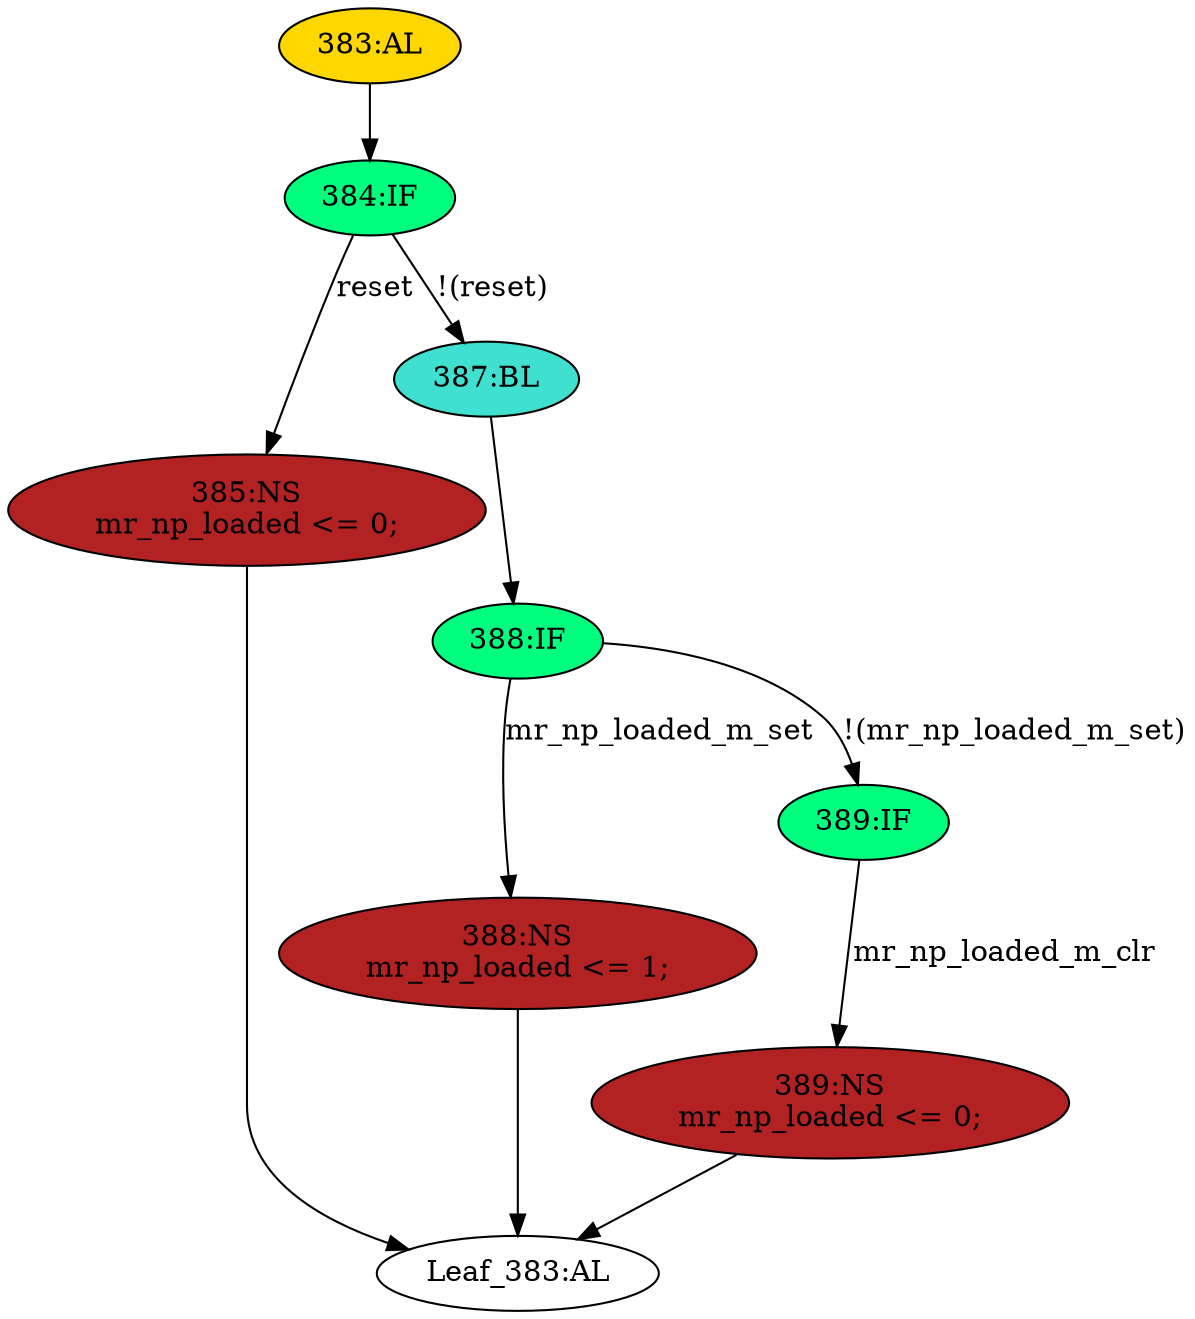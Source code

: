 strict digraph "" {
	node [label="\N"];
	"389:NS"	 [ast="<pyverilog.vparser.ast.NonblockingSubstitution object at 0x7f1980a56290>",
		fillcolor=firebrick,
		label="389:NS
mr_np_loaded <= 0;",
		statements="[<pyverilog.vparser.ast.NonblockingSubstitution object at 0x7f1980a56290>]",
		style=filled,
		typ=NonblockingSubstitution];
	"Leaf_383:AL"	 [def_var="['mr_np_loaded']",
		label="Leaf_383:AL"];
	"389:NS" -> "Leaf_383:AL"	 [cond="[]",
		lineno=None];
	"385:NS"	 [ast="<pyverilog.vparser.ast.NonblockingSubstitution object at 0x7f1980a56690>",
		fillcolor=firebrick,
		label="385:NS
mr_np_loaded <= 0;",
		statements="[<pyverilog.vparser.ast.NonblockingSubstitution object at 0x7f1980a56690>]",
		style=filled,
		typ=NonblockingSubstitution];
	"385:NS" -> "Leaf_383:AL"	 [cond="[]",
		lineno=None];
	"388:IF"	 [ast="<pyverilog.vparser.ast.IfStatement object at 0x7f1980a56c50>",
		fillcolor=springgreen,
		label="388:IF",
		statements="[]",
		style=filled,
		typ=IfStatement];
	"388:NS"	 [ast="<pyverilog.vparser.ast.NonblockingSubstitution object at 0x7f1980a56810>",
		fillcolor=firebrick,
		label="388:NS
mr_np_loaded <= 1;",
		statements="[<pyverilog.vparser.ast.NonblockingSubstitution object at 0x7f1980a56810>]",
		style=filled,
		typ=NonblockingSubstitution];
	"388:IF" -> "388:NS"	 [cond="['mr_np_loaded_m_set']",
		label=mr_np_loaded_m_set,
		lineno=388];
	"389:IF"	 [ast="<pyverilog.vparser.ast.IfStatement object at 0x7f1980a56c90>",
		fillcolor=springgreen,
		label="389:IF",
		statements="[]",
		style=filled,
		typ=IfStatement];
	"388:IF" -> "389:IF"	 [cond="['mr_np_loaded_m_set']",
		label="!(mr_np_loaded_m_set)",
		lineno=388];
	"383:AL"	 [ast="<pyverilog.vparser.ast.Always object at 0x7f1980a56a10>",
		clk_sens=True,
		fillcolor=gold,
		label="383:AL",
		sens="['ck', 'reset']",
		statements="[]",
		style=filled,
		typ=Always,
		use_var="['reset', 'mr_np_loaded_m_set', 'mr_np_loaded_m_clr']"];
	"384:IF"	 [ast="<pyverilog.vparser.ast.IfStatement object at 0x7f1980a56b90>",
		fillcolor=springgreen,
		label="384:IF",
		statements="[]",
		style=filled,
		typ=IfStatement];
	"383:AL" -> "384:IF"	 [cond="[]",
		lineno=None];
	"388:NS" -> "Leaf_383:AL"	 [cond="[]",
		lineno=None];
	"387:BL"	 [ast="<pyverilog.vparser.ast.Block object at 0x7f1980a56c10>",
		fillcolor=turquoise,
		label="387:BL",
		statements="[]",
		style=filled,
		typ=Block];
	"387:BL" -> "388:IF"	 [cond="[]",
		lineno=None];
	"384:IF" -> "385:NS"	 [cond="['reset']",
		label=reset,
		lineno=384];
	"384:IF" -> "387:BL"	 [cond="['reset']",
		label="!(reset)",
		lineno=384];
	"389:IF" -> "389:NS"	 [cond="['mr_np_loaded_m_clr']",
		label=mr_np_loaded_m_clr,
		lineno=389];
}
